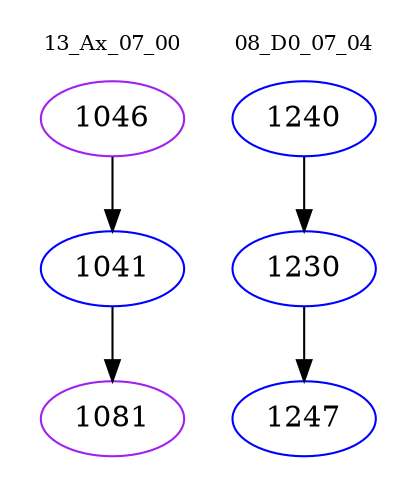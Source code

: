 digraph{
subgraph cluster_0 {
color = white
label = "13_Ax_07_00";
fontsize=10;
T0_1046 [label="1046", color="purple"]
T0_1046 -> T0_1041 [color="black"]
T0_1041 [label="1041", color="blue"]
T0_1041 -> T0_1081 [color="black"]
T0_1081 [label="1081", color="purple"]
}
subgraph cluster_1 {
color = white
label = "08_D0_07_04";
fontsize=10;
T1_1240 [label="1240", color="blue"]
T1_1240 -> T1_1230 [color="black"]
T1_1230 [label="1230", color="blue"]
T1_1230 -> T1_1247 [color="black"]
T1_1247 [label="1247", color="blue"]
}
}
